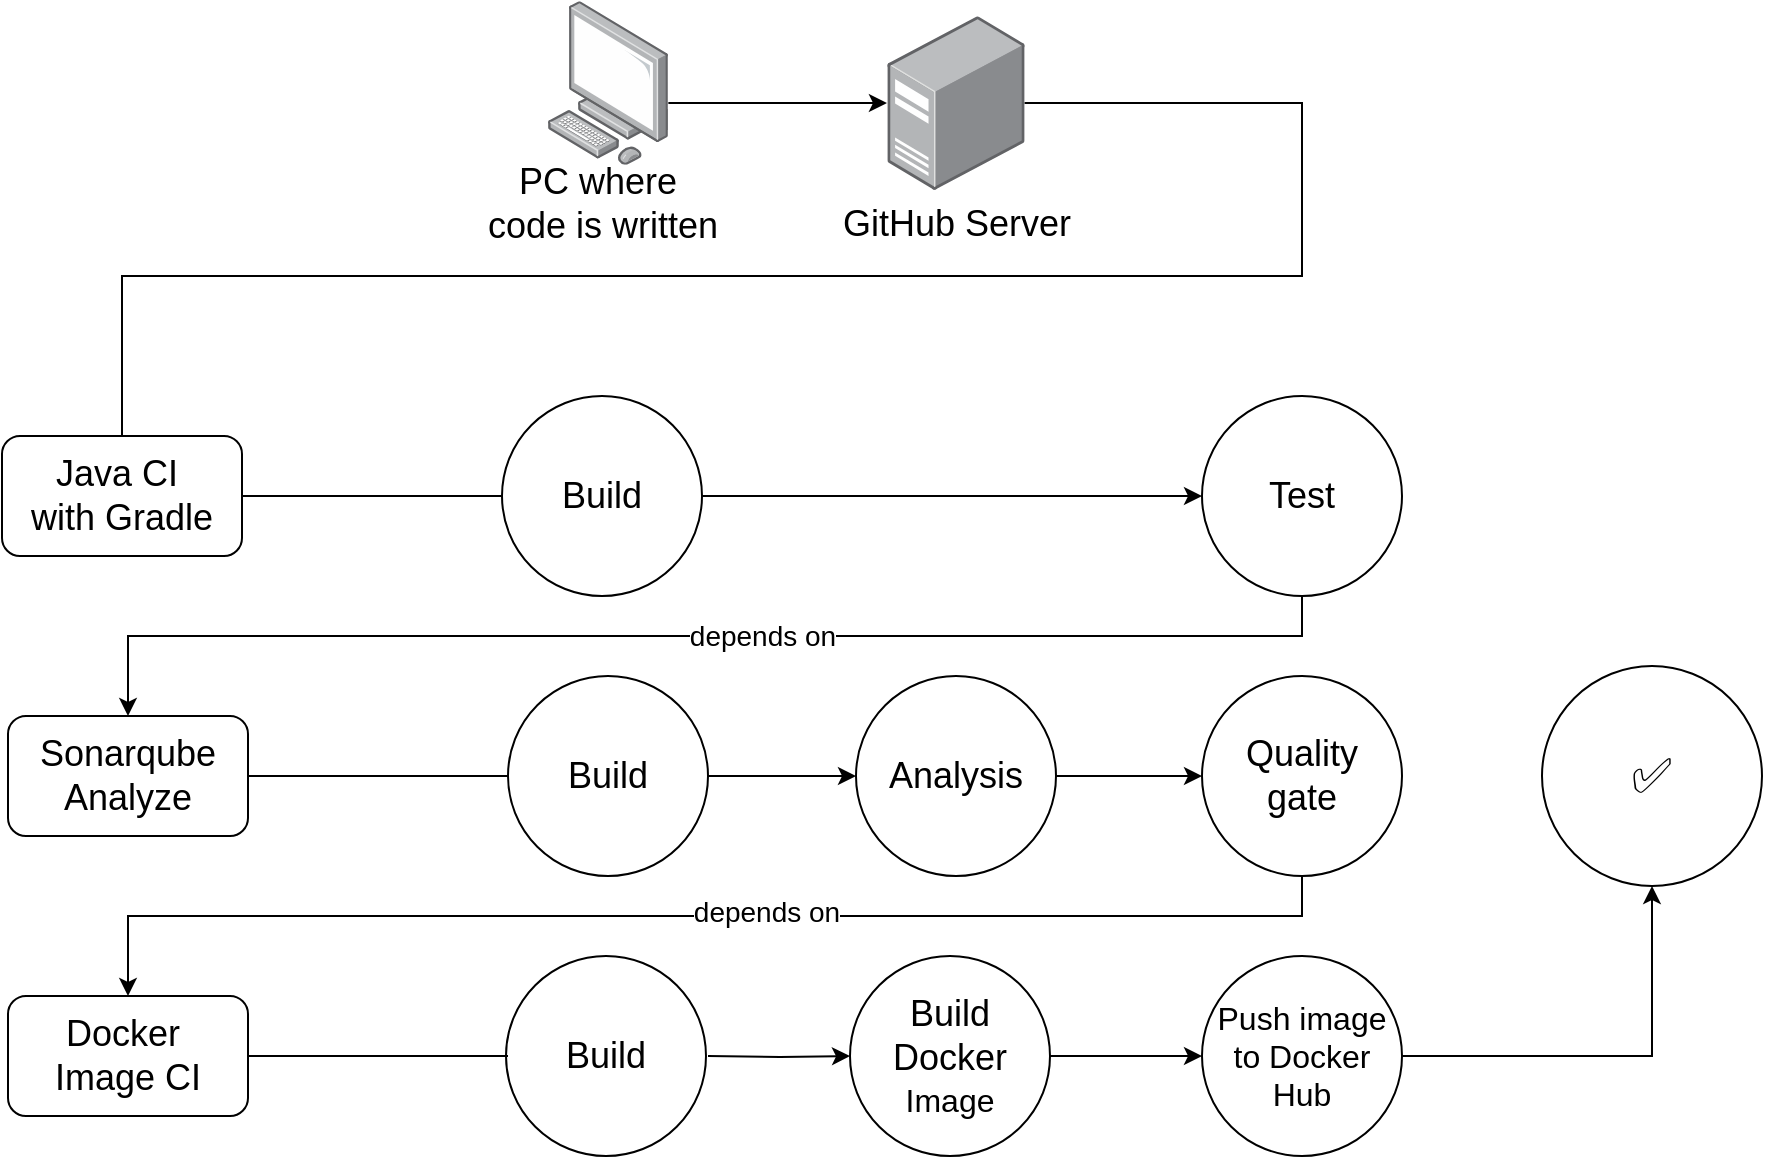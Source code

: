 <mxfile version="26.2.14">
  <diagram name="Page-1" id="lY8ImCbq6xqDSYd5CE9Q">
    <mxGraphModel dx="1624" dy="802" grid="0" gridSize="10" guides="1" tooltips="1" connect="1" arrows="1" fold="1" page="1" pageScale="1" pageWidth="1700" pageHeight="1100" math="0" shadow="0">
      <root>
        <mxCell id="0" />
        <mxCell id="1" parent="0" />
        <mxCell id="h6P8nCgVh_O-HDzW5caL-2" value="&lt;font style=&quot;font-size: 18px;&quot;&gt;Build&lt;/font&gt;" style="ellipse;whiteSpace=wrap;html=1;aspect=fixed;" parent="1" vertex="1">
          <mxGeometry x="442" y="770" width="100" height="100" as="geometry" />
        </mxCell>
        <mxCell id="h6P8nCgVh_O-HDzW5caL-3" value="&lt;font style=&quot;font-size: 18px;&quot;&gt;Docker&amp;nbsp;&lt;/font&gt;&lt;div&gt;&lt;font style=&quot;font-size: 18px;&quot;&gt;Image CI&lt;/font&gt;&lt;/div&gt;" style="rounded=1;whiteSpace=wrap;html=1;" parent="1" vertex="1">
          <mxGeometry x="193" y="790" width="120" height="60" as="geometry" />
        </mxCell>
        <mxCell id="h6P8nCgVh_O-HDzW5caL-4" style="edgeStyle=orthogonalEdgeStyle;rounded=0;orthogonalLoop=1;jettySize=auto;html=1;entryX=0;entryY=0.5;entryDx=0;entryDy=0;" parent="1" source="h6P8nCgVh_O-HDzW5caL-5" target="h6P8nCgVh_O-HDzW5caL-11" edge="1">
          <mxGeometry relative="1" as="geometry" />
        </mxCell>
        <mxCell id="h6P8nCgVh_O-HDzW5caL-5" value="&lt;font style=&quot;font-size: 18px;&quot;&gt;Build&lt;/font&gt;" style="ellipse;whiteSpace=wrap;html=1;aspect=fixed;" parent="1" vertex="1">
          <mxGeometry x="440" y="490" width="100" height="100" as="geometry" />
        </mxCell>
        <mxCell id="h6P8nCgVh_O-HDzW5caL-6" value="&lt;font style=&quot;font-size: 18px;&quot;&gt;Java CI&amp;nbsp;&lt;/font&gt;&lt;div&gt;&lt;font style=&quot;font-size: 18px;&quot;&gt;with Gradle&lt;/font&gt;&lt;/div&gt;" style="rounded=1;whiteSpace=wrap;html=1;" parent="1" vertex="1">
          <mxGeometry x="190" y="510" width="120" height="60" as="geometry" />
        </mxCell>
        <mxCell id="h6P8nCgVh_O-HDzW5caL-7" style="edgeStyle=orthogonalEdgeStyle;rounded=0;orthogonalLoop=1;jettySize=auto;html=1;entryX=0;entryY=0.5;entryDx=0;entryDy=0;" parent="1" source="h6P8nCgVh_O-HDzW5caL-8" target="eLSRReAdFemIOKwLZGMY-1" edge="1">
          <mxGeometry relative="1" as="geometry" />
        </mxCell>
        <mxCell id="h6P8nCgVh_O-HDzW5caL-8" value="&lt;font style=&quot;font-size: 18px;&quot;&gt;Build&lt;/font&gt;" style="ellipse;whiteSpace=wrap;html=1;aspect=fixed;" parent="1" vertex="1">
          <mxGeometry x="443" y="630" width="100" height="100" as="geometry" />
        </mxCell>
        <mxCell id="h6P8nCgVh_O-HDzW5caL-9" value="&lt;font style=&quot;font-size: 18px;&quot;&gt;Sonarqube&lt;/font&gt;&lt;div&gt;&lt;font style=&quot;font-size: 18px;&quot;&gt;Analyze&lt;/font&gt;&lt;/div&gt;" style="rounded=1;whiteSpace=wrap;html=1;" parent="1" vertex="1">
          <mxGeometry x="193" y="650" width="120" height="60" as="geometry" />
        </mxCell>
        <mxCell id="3mGRXp6iqAVC4NsbLFMK-4" style="edgeStyle=orthogonalEdgeStyle;rounded=0;orthogonalLoop=1;jettySize=auto;html=1;entryX=0.5;entryY=0;entryDx=0;entryDy=0;" parent="1" source="h6P8nCgVh_O-HDzW5caL-11" target="h6P8nCgVh_O-HDzW5caL-9" edge="1">
          <mxGeometry relative="1" as="geometry">
            <Array as="points">
              <mxPoint x="840" y="610" />
              <mxPoint x="253" y="610" />
            </Array>
          </mxGeometry>
        </mxCell>
        <mxCell id="3mGRXp6iqAVC4NsbLFMK-7" value="&lt;font style=&quot;font-size: 14px;&quot;&gt;depends on&lt;/font&gt;" style="edgeLabel;html=1;align=center;verticalAlign=middle;resizable=0;points=[];" parent="3mGRXp6iqAVC4NsbLFMK-4" vertex="1" connectable="0">
          <mxGeometry x="0.48" y="-2" relative="1" as="geometry">
            <mxPoint x="189" y="2" as="offset" />
          </mxGeometry>
        </mxCell>
        <mxCell id="h6P8nCgVh_O-HDzW5caL-11" value="&lt;font style=&quot;font-size: 18px;&quot;&gt;Test&lt;/font&gt;" style="ellipse;whiteSpace=wrap;html=1;aspect=fixed;" parent="1" vertex="1">
          <mxGeometry x="790" y="490" width="100" height="100" as="geometry" />
        </mxCell>
        <mxCell id="h6P8nCgVh_O-HDzW5caL-12" value="" style="endArrow=none;html=1;rounded=0;exitX=1;exitY=0.5;exitDx=0;exitDy=0;entryX=0;entryY=0.5;entryDx=0;entryDy=0;" parent="1" source="h6P8nCgVh_O-HDzW5caL-3" edge="1">
          <mxGeometry width="50" height="50" relative="1" as="geometry">
            <mxPoint x="523" y="955" as="sourcePoint" />
            <mxPoint x="443" y="820" as="targetPoint" />
          </mxGeometry>
        </mxCell>
        <mxCell id="h6P8nCgVh_O-HDzW5caL-13" value="" style="endArrow=none;html=1;rounded=0;exitX=1;exitY=0.5;exitDx=0;exitDy=0;entryX=0;entryY=0.5;entryDx=0;entryDy=0;" parent="1" source="h6P8nCgVh_O-HDzW5caL-6" target="h6P8nCgVh_O-HDzW5caL-5" edge="1">
          <mxGeometry width="50" height="50" relative="1" as="geometry">
            <mxPoint x="310" y="539.5" as="sourcePoint" />
            <mxPoint x="440" y="539.5" as="targetPoint" />
          </mxGeometry>
        </mxCell>
        <mxCell id="h6P8nCgVh_O-HDzW5caL-14" value="" style="endArrow=none;html=1;rounded=0;entryX=0;entryY=0.5;entryDx=0;entryDy=0;exitX=1;exitY=0.5;exitDx=0;exitDy=0;" parent="1" source="h6P8nCgVh_O-HDzW5caL-9" target="h6P8nCgVh_O-HDzW5caL-8" edge="1">
          <mxGeometry width="50" height="50" relative="1" as="geometry">
            <mxPoint x="313" y="690" as="sourcePoint" />
            <mxPoint x="443" y="679.5" as="targetPoint" />
          </mxGeometry>
        </mxCell>
        <mxCell id="h6P8nCgVh_O-HDzW5caL-15" value="&lt;font style=&quot;font-size: 24px;&quot;&gt;✅&lt;/font&gt;" style="ellipse;whiteSpace=wrap;html=1;aspect=fixed;" parent="1" vertex="1">
          <mxGeometry x="960" y="625" width="110" height="110" as="geometry" />
        </mxCell>
        <mxCell id="h6P8nCgVh_O-HDzW5caL-16" value="" style="image;points=[];aspect=fixed;html=1;align=center;shadow=0;dashed=0;image=img/lib/allied_telesis/computer_and_terminals/Personal_Computer.svg;" parent="1" vertex="1">
          <mxGeometry x="462.82" y="292.6" width="60.36" height="81.8" as="geometry" />
        </mxCell>
        <mxCell id="h6P8nCgVh_O-HDzW5caL-17" value="&lt;font style=&quot;font-size: 18px;&quot;&gt;GitHub Server&lt;/font&gt;" style="image;points=[];aspect=fixed;html=1;align=center;shadow=0;dashed=0;image=img/lib/allied_telesis/computer_and_terminals/Server_Desktop.svg;" parent="1" vertex="1">
          <mxGeometry x="632.68" y="300" width="68.63" height="87" as="geometry" />
        </mxCell>
        <mxCell id="h6P8nCgVh_O-HDzW5caL-18" style="edgeStyle=orthogonalEdgeStyle;rounded=0;orthogonalLoop=1;jettySize=auto;html=1;entryX=-0.003;entryY=0.5;entryDx=0;entryDy=0;entryPerimeter=0;" parent="1" source="h6P8nCgVh_O-HDzW5caL-16" target="h6P8nCgVh_O-HDzW5caL-17" edge="1">
          <mxGeometry relative="1" as="geometry">
            <Array as="points">
              <mxPoint x="570" y="344" />
            </Array>
          </mxGeometry>
        </mxCell>
        <mxCell id="h6P8nCgVh_O-HDzW5caL-20" value="" style="endArrow=none;html=1;rounded=0;entryX=0.5;entryY=0;entryDx=0;entryDy=0;edgeStyle=orthogonalEdgeStyle;" parent="1" target="h6P8nCgVh_O-HDzW5caL-6" edge="1" source="h6P8nCgVh_O-HDzW5caL-17">
          <mxGeometry width="50" height="50" relative="1" as="geometry">
            <mxPoint x="290" y="310" as="sourcePoint" />
            <mxPoint x="530" y="330" as="targetPoint" />
            <Array as="points">
              <mxPoint x="840" y="344" />
              <mxPoint x="840" y="430" />
              <mxPoint x="250" y="430" />
            </Array>
          </mxGeometry>
        </mxCell>
        <mxCell id="h6P8nCgVh_O-HDzW5caL-22" value="&lt;font style=&quot;font-size: 18px;&quot;&gt;PC where&amp;nbsp;&lt;/font&gt;&lt;div&gt;&lt;font style=&quot;font-size: 18px;&quot;&gt;code is written&lt;/font&gt;&lt;/div&gt;" style="text;html=1;align=center;verticalAlign=middle;resizable=0;points=[];autosize=1;strokeColor=none;fillColor=none;" parent="1" vertex="1">
          <mxGeometry x="420" y="364.4" width="140" height="60" as="geometry" />
        </mxCell>
        <mxCell id="eLSRReAdFemIOKwLZGMY-3" style="edgeStyle=orthogonalEdgeStyle;rounded=0;orthogonalLoop=1;jettySize=auto;html=1;entryX=0;entryY=0.5;entryDx=0;entryDy=0;" parent="1" source="eLSRReAdFemIOKwLZGMY-1" target="eLSRReAdFemIOKwLZGMY-2" edge="1">
          <mxGeometry relative="1" as="geometry" />
        </mxCell>
        <mxCell id="eLSRReAdFemIOKwLZGMY-1" value="&lt;font style=&quot;font-size: 18px;&quot;&gt;Analysis&lt;/font&gt;" style="ellipse;whiteSpace=wrap;html=1;aspect=fixed;" parent="1" vertex="1">
          <mxGeometry x="617" y="630" width="100" height="100" as="geometry" />
        </mxCell>
        <mxCell id="3mGRXp6iqAVC4NsbLFMK-5" style="edgeStyle=orthogonalEdgeStyle;rounded=0;orthogonalLoop=1;jettySize=auto;html=1;entryX=0.5;entryY=0;entryDx=0;entryDy=0;" parent="1" source="eLSRReAdFemIOKwLZGMY-2" target="h6P8nCgVh_O-HDzW5caL-3" edge="1">
          <mxGeometry relative="1" as="geometry">
            <Array as="points">
              <mxPoint x="840" y="750" />
              <mxPoint x="253" y="750" />
            </Array>
          </mxGeometry>
        </mxCell>
        <mxCell id="eLSRReAdFemIOKwLZGMY-2" value="&lt;font style=&quot;font-size: 18px;&quot;&gt;Quality&lt;/font&gt;&lt;div&gt;&lt;font style=&quot;font-size: 18px;&quot;&gt;gate&lt;/font&gt;&lt;/div&gt;" style="ellipse;whiteSpace=wrap;html=1;aspect=fixed;" parent="1" vertex="1">
          <mxGeometry x="790" y="630" width="100" height="100" as="geometry" />
        </mxCell>
        <mxCell id="eLSRReAdFemIOKwLZGMY-6" value="" style="edgeStyle=orthogonalEdgeStyle;rounded=0;orthogonalLoop=1;jettySize=auto;html=1;entryX=0;entryY=0.5;entryDx=0;entryDy=0;" parent="1" target="eLSRReAdFemIOKwLZGMY-5" edge="1">
          <mxGeometry relative="1" as="geometry">
            <mxPoint x="543" y="820" as="sourcePoint" />
            <mxPoint x="985" y="910" as="targetPoint" />
          </mxGeometry>
        </mxCell>
        <mxCell id="eLSRReAdFemIOKwLZGMY-5" value="&lt;font style=&quot;font-size: 18px;&quot;&gt;Build Docker&lt;/font&gt;&lt;div&gt;&lt;font size=&quot;3&quot;&gt;Image&lt;/font&gt;&lt;/div&gt;" style="ellipse;whiteSpace=wrap;html=1;aspect=fixed;" parent="1" vertex="1">
          <mxGeometry x="614" y="770" width="100" height="100" as="geometry" />
        </mxCell>
        <mxCell id="eLSRReAdFemIOKwLZGMY-8" value="" style="edgeStyle=orthogonalEdgeStyle;rounded=0;orthogonalLoop=1;jettySize=auto;html=1;entryX=0;entryY=0.5;entryDx=0;entryDy=0;" parent="1" source="eLSRReAdFemIOKwLZGMY-5" target="eLSRReAdFemIOKwLZGMY-7" edge="1">
          <mxGeometry relative="1" as="geometry">
            <mxPoint x="710" y="820" as="sourcePoint" />
            <mxPoint x="985" y="910" as="targetPoint" />
          </mxGeometry>
        </mxCell>
        <mxCell id="3mGRXp6iqAVC4NsbLFMK-6" style="edgeStyle=orthogonalEdgeStyle;rounded=0;orthogonalLoop=1;jettySize=auto;html=1;entryX=0.5;entryY=1;entryDx=0;entryDy=0;" parent="1" source="eLSRReAdFemIOKwLZGMY-7" target="h6P8nCgVh_O-HDzW5caL-15" edge="1">
          <mxGeometry relative="1" as="geometry" />
        </mxCell>
        <mxCell id="eLSRReAdFemIOKwLZGMY-7" value="&lt;font style=&quot;font-size: 16px;&quot;&gt;Push image to Docker Hub&lt;/font&gt;" style="ellipse;whiteSpace=wrap;html=1;aspect=fixed;" parent="1" vertex="1">
          <mxGeometry x="790" y="770" width="100" height="100" as="geometry" />
        </mxCell>
        <mxCell id="3mGRXp6iqAVC4NsbLFMK-8" value="&lt;font style=&quot;font-size: 14px;&quot;&gt;depends on&lt;/font&gt;" style="edgeLabel;html=1;align=center;verticalAlign=middle;resizable=0;points=[];" parent="1" vertex="1" connectable="0">
          <mxGeometry x="570" y="750" as="geometry">
            <mxPoint x="2" y="-2" as="offset" />
          </mxGeometry>
        </mxCell>
      </root>
    </mxGraphModel>
  </diagram>
</mxfile>

